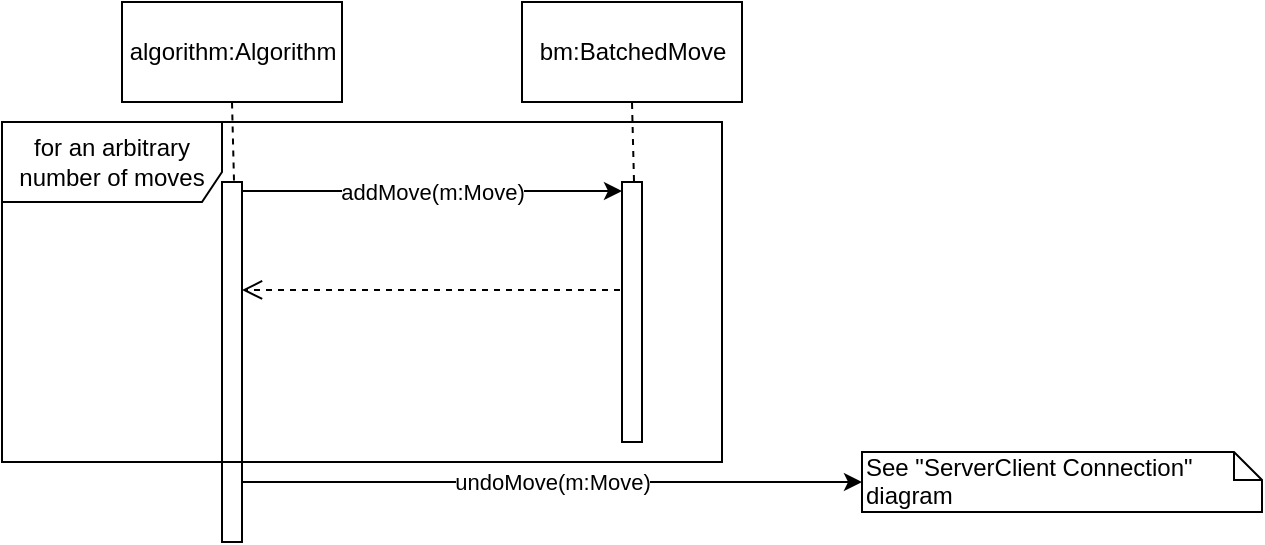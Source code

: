 <mxfile version="10.6.0" type="device"><diagram id="7P3xfDOr8y6ITAXutpA7" name="Page-1"><mxGraphModel dx="918" dy="616" grid="1" gridSize="10" guides="1" tooltips="1" connect="1" arrows="1" fold="1" page="1" pageScale="1" pageWidth="850" pageHeight="1100" math="0" shadow="0"><root><mxCell id="0"/><mxCell id="1" parent="0"/><mxCell id="XvvfU4I92T1XJTE1N98P-4" value="" style="html=1;points=[];perimeter=orthogonalPerimeter;" parent="1" vertex="1"><mxGeometry x="150" y="110" width="10" height="180" as="geometry"/></mxCell><mxCell id="XvvfU4I92T1XJTE1N98P-5" value="algorithm:Algorithm" style="html=1;" parent="1" vertex="1"><mxGeometry x="100" y="20" width="110" height="50" as="geometry"/></mxCell><mxCell id="XvvfU4I92T1XJTE1N98P-6" value="" style="endArrow=none;dashed=1;html=1;entryX=0.5;entryY=1;entryDx=0;entryDy=0;exitX=0.6;exitY=-0.004;exitDx=0;exitDy=0;exitPerimeter=0;" parent="1" source="XvvfU4I92T1XJTE1N98P-4" target="XvvfU4I92T1XJTE1N98P-5" edge="1"><mxGeometry width="50" height="50" relative="1" as="geometry"><mxPoint x="-50" y="280" as="sourcePoint"/><mxPoint y="230" as="targetPoint"/></mxGeometry></mxCell><mxCell id="XvvfU4I92T1XJTE1N98P-7" value="" style="html=1;points=[];perimeter=orthogonalPerimeter;" parent="1" vertex="1"><mxGeometry x="350" y="110" width="10" height="130" as="geometry"/></mxCell><mxCell id="XvvfU4I92T1XJTE1N98P-8" value="bm:BatchedMove" style="html=1;" parent="1" vertex="1"><mxGeometry x="300" y="20" width="110" height="50" as="geometry"/></mxCell><mxCell id="XvvfU4I92T1XJTE1N98P-9" value="" style="endArrow=none;dashed=1;html=1;entryX=0.5;entryY=1;entryDx=0;entryDy=0;exitX=0.6;exitY=-0.004;exitDx=0;exitDy=0;exitPerimeter=0;" parent="1" source="XvvfU4I92T1XJTE1N98P-7" target="XvvfU4I92T1XJTE1N98P-8" edge="1"><mxGeometry width="50" height="50" relative="1" as="geometry"><mxPoint x="150" y="280" as="sourcePoint"/><mxPoint x="200" y="230" as="targetPoint"/></mxGeometry></mxCell><mxCell id="XvvfU4I92T1XJTE1N98P-10" value="addMove(m:Move)" style="endArrow=classic;html=1;exitX=1;exitY=0.025;exitDx=0;exitDy=0;exitPerimeter=0;" parent="1" source="XvvfU4I92T1XJTE1N98P-4" target="XvvfU4I92T1XJTE1N98P-7" edge="1"><mxGeometry width="50" height="50" relative="1" as="geometry"><mxPoint x="170" y="120" as="sourcePoint"/><mxPoint x="500" y="120" as="targetPoint"/></mxGeometry></mxCell><mxCell id="XvvfU4I92T1XJTE1N98P-13" value="" style="html=1;verticalAlign=bottom;endArrow=open;dashed=1;endSize=8;exitX=-0.1;exitY=0.415;exitDx=0;exitDy=0;exitPerimeter=0;" parent="1" source="XvvfU4I92T1XJTE1N98P-7" target="XvvfU4I92T1XJTE1N98P-4" edge="1"><mxGeometry relative="1" as="geometry"><mxPoint x="280" y="247" as="sourcePoint"/><mxPoint x="140" y="240" as="targetPoint"/></mxGeometry></mxCell><mxCell id="XvvfU4I92T1XJTE1N98P-21" value="undoMove(m:Move)" style="endArrow=classic;html=1;exitX=1;exitY=0.316;exitDx=0;exitDy=0;exitPerimeter=0;" parent="1" edge="1"><mxGeometry width="50" height="50" relative="1" as="geometry"><mxPoint x="160" y="260" as="sourcePoint"/><mxPoint x="470" y="260" as="targetPoint"/></mxGeometry></mxCell><mxCell id="XvvfU4I92T1XJTE1N98P-22" value="See &quot;ServerClient Connection&quot; diagram" style="shape=note;whiteSpace=wrap;html=1;size=14;verticalAlign=top;align=left;spacingTop=-6;" parent="1" vertex="1"><mxGeometry x="470" y="245" width="200" height="30" as="geometry"/></mxCell><mxCell id="XvvfU4I92T1XJTE1N98P-23" value="for an arbitrary number of moves" style="shape=umlFrame;whiteSpace=wrap;html=1;width=110;height=40;" parent="1" vertex="1"><mxGeometry x="40" y="80" width="360" height="170" as="geometry"/></mxCell></root></mxGraphModel></diagram></mxfile>